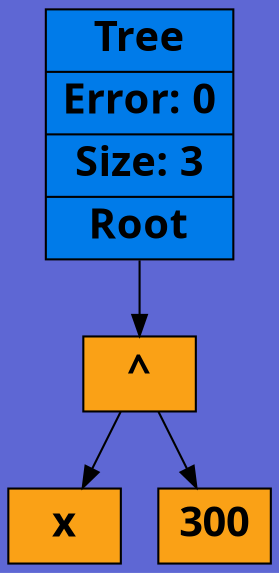digraph
{
rankdir = TB;
node[shape = record, color = "#000000", fontname = "Sans Bold Not-Rotated", fontsize = 20];
bgcolor = "#5e67d4";
TREE[rank = "min", style = "filled", fillcolor = "#007be9", label = "{Tree|Error: 0|Size: 3|<root>Root}"];
NODE_1[style = "filled", fillcolor = "#faa116", label = "{^}"];
NODE_2[style = "filled", fillcolor = "#faa116", label = "{x}"];
NODE_3[style = "filled", fillcolor = "#faa116", label = "{300}"];
NODE_1:left->NODE_2;
NODE_1:right->NODE_3;

TREE:root->NODE_1
}
